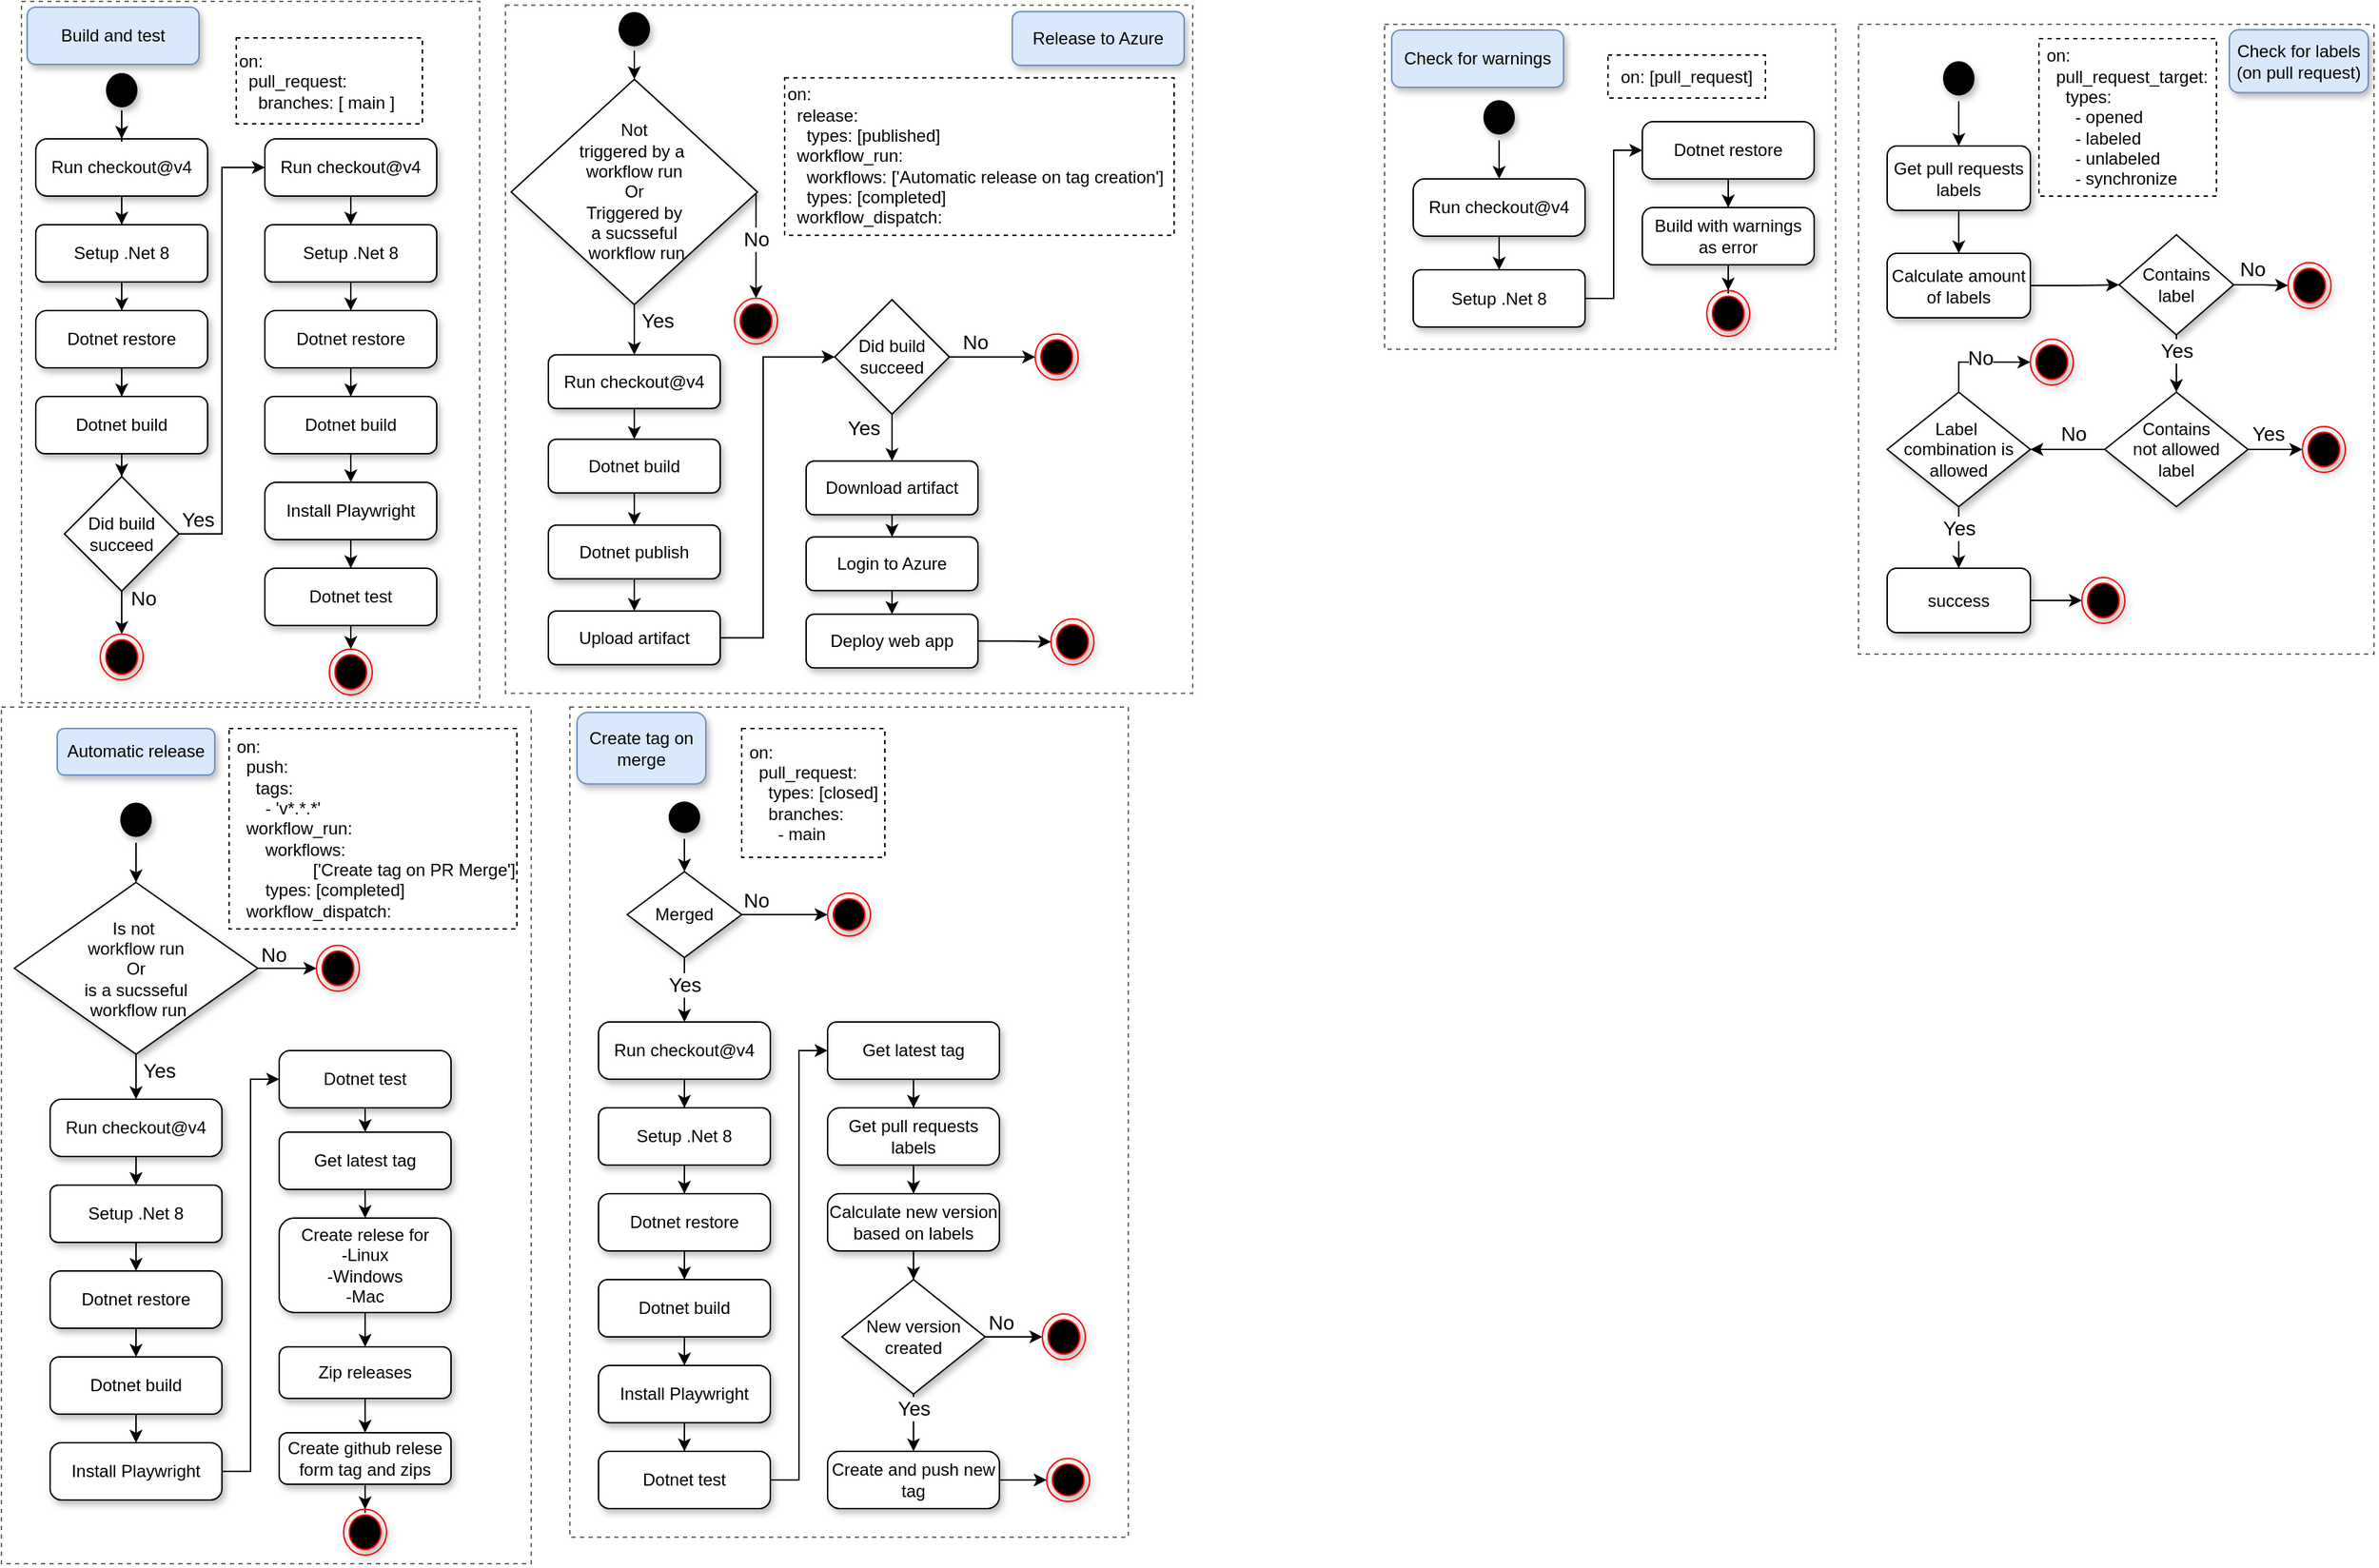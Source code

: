 <mxfile version="25.0.2">
  <diagram name="Page-1" id="opGQl4_MMT8my-eptg-8">
    <mxGraphModel dx="973" dy="649" grid="0" gridSize="10" guides="1" tooltips="1" connect="1" arrows="1" fold="1" page="1" pageScale="1" pageWidth="850" pageHeight="1100" math="0" shadow="0">
      <root>
        <mxCell id="0" />
        <mxCell id="1" parent="0" />
        <mxCell id="ZYwOkiqEYRScWMsETzdc-95" value="" style="rounded=0;whiteSpace=wrap;html=1;fillColor=none;dashed=1;strokeWidth=1;fontColor=#333333;strokeColor=#666666;" parent="1" vertex="1">
          <mxGeometry x="364" y="2.62" width="480" height="480.75" as="geometry" />
        </mxCell>
        <mxCell id="ZYwOkiqEYRScWMsETzdc-55" value="" style="rounded=0;whiteSpace=wrap;html=1;fillColor=none;dashed=1;strokeWidth=1;fontColor=#333333;strokeColor=#666666;" parent="1" vertex="1">
          <mxGeometry x="26" width="320" height="490" as="geometry" />
        </mxCell>
        <mxCell id="ZYwOkiqEYRScWMsETzdc-20" value="" style="rounded=0;whiteSpace=wrap;html=1;fillColor=none;dashed=1;strokeWidth=1;fontColor=#333333;strokeColor=#666666;" parent="1" vertex="1">
          <mxGeometry x="978" y="16" width="315" height="227" as="geometry" />
        </mxCell>
        <mxCell id="NUPaYxcpHXeXiJEivPQf-39" value="" style="rounded=0;whiteSpace=wrap;html=1;fillColor=none;dashed=1;strokeWidth=1;fontColor=#333333;strokeColor=#666666;" parent="1" vertex="1">
          <mxGeometry x="12" y="493" width="370" height="598.5" as="geometry" />
        </mxCell>
        <mxCell id="FF10epxWlDn9avqX-Y1P-94" value="" style="rounded=0;whiteSpace=wrap;html=1;fillColor=none;dashed=1;strokeWidth=1;fontColor=#333333;strokeColor=#666666;" parent="1" vertex="1">
          <mxGeometry x="1309" y="16" width="360" height="440" as="geometry" />
        </mxCell>
        <mxCell id="FF10epxWlDn9avqX-Y1P-9" value="" style="rounded=0;whiteSpace=wrap;html=1;fillColor=none;dashed=1;strokeWidth=1;fontColor=#333333;strokeColor=#666666;" parent="1" vertex="1">
          <mxGeometry x="409" y="493" width="390" height="580" as="geometry" />
        </mxCell>
        <mxCell id="FF10epxWlDn9avqX-Y1P-1" value="Create tag on merge" style="rounded=1;whiteSpace=wrap;html=1;shadow=1;fillColor=#dae8fc;strokeColor=#6c8ebf;" parent="1" vertex="1">
          <mxGeometry x="414" y="496.75" width="90" height="50" as="geometry" />
        </mxCell>
        <mxCell id="FF10epxWlDn9avqX-Y1P-2" value="Automatic release" style="rounded=1;whiteSpace=wrap;html=1;shadow=1;fillColor=#dae8fc;strokeColor=#6c8ebf;" parent="1" vertex="1">
          <mxGeometry x="51" y="508" width="110" height="32.5" as="geometry" />
        </mxCell>
        <mxCell id="FF10epxWlDn9avqX-Y1P-3" value="Check for labels&lt;br&gt;(on pull request)" style="rounded=1;whiteSpace=wrap;html=1;shadow=1;fillColor=#dae8fc;strokeColor=#6c8ebf;" parent="1" vertex="1">
          <mxGeometry x="1568" y="19.75" width="97" height="44" as="geometry" />
        </mxCell>
        <mxCell id="FF10epxWlDn9avqX-Y1P-4" value="B&lt;span style=&quot;background-color: initial;&quot;&gt;uild and test&lt;/span&gt;" style="rounded=1;whiteSpace=wrap;html=1;shadow=1;fillColor=#dae8fc;strokeColor=#6c8ebf;" parent="1" vertex="1">
          <mxGeometry x="30" y="4" width="120" height="40" as="geometry" />
        </mxCell>
        <mxCell id="FF10epxWlDn9avqX-Y1P-5" value="Check for warnings" style="rounded=1;whiteSpace=wrap;html=1;shadow=1;fillColor=#dae8fc;strokeColor=#6c8ebf;" parent="1" vertex="1">
          <mxGeometry x="983" y="20" width="120" height="40" as="geometry" />
        </mxCell>
        <mxCell id="FF10epxWlDn9avqX-Y1P-6" value="Release to Azure" style="rounded=1;whiteSpace=wrap;html=1;shadow=1;fillColor=#dae8fc;strokeColor=#6c8ebf;" parent="1" vertex="1">
          <mxGeometry x="718" y="7.12" width="120" height="37.5" as="geometry" />
        </mxCell>
        <mxCell id="FF10epxWlDn9avqX-Y1P-11" value="&lt;div&gt;&amp;nbsp;on:&lt;/div&gt;&lt;div&gt;&amp;nbsp; &amp;nbsp;pull_request:&lt;/div&gt;&lt;div&gt;&amp;nbsp; &amp;nbsp; &amp;nbsp;types: [closed]&lt;/div&gt;&lt;div&gt;&amp;nbsp; &amp;nbsp; &amp;nbsp;branches:&lt;/div&gt;&lt;div&gt;&amp;nbsp; &amp;nbsp; &amp;nbsp; &amp;nbsp;- main&lt;/div&gt;" style="text;html=1;align=left;verticalAlign=middle;whiteSpace=wrap;rounded=0;strokeColor=default;dashed=1;" parent="1" vertex="1">
          <mxGeometry x="529" y="508" width="100" height="90" as="geometry" />
        </mxCell>
        <mxCell id="FF10epxWlDn9avqX-Y1P-18" value="" style="edgeStyle=orthogonalEdgeStyle;rounded=0;orthogonalLoop=1;jettySize=auto;html=1;" parent="1" source="FF10epxWlDn9avqX-Y1P-12" target="FF10epxWlDn9avqX-Y1P-17" edge="1">
          <mxGeometry relative="1" as="geometry" />
        </mxCell>
        <mxCell id="FF10epxWlDn9avqX-Y1P-19" value="&lt;font style=&quot;font-size: 14px;&quot;&gt;Yes&lt;/font&gt;" style="edgeLabel;html=1;align=center;verticalAlign=middle;resizable=0;points=[];" parent="FF10epxWlDn9avqX-Y1P-18" vertex="1" connectable="0">
          <mxGeometry x="-0.515" y="-3" relative="1" as="geometry">
            <mxPoint x="3" y="8" as="offset" />
          </mxGeometry>
        </mxCell>
        <mxCell id="FF10epxWlDn9avqX-Y1P-12" value="Merged" style="rhombus;whiteSpace=wrap;html=1;shadow=1;" parent="1" vertex="1">
          <mxGeometry x="449" y="608" width="80" height="60" as="geometry" />
        </mxCell>
        <mxCell id="FF10epxWlDn9avqX-Y1P-14" value="" style="endArrow=classic;html=1;rounded=0;exitX=1;exitY=0.5;exitDx=0;exitDy=0;entryX=0;entryY=0.5;entryDx=0;entryDy=0;" parent="1" source="FF10epxWlDn9avqX-Y1P-12" target="FF10epxWlDn9avqX-Y1P-24" edge="1">
          <mxGeometry width="50" height="50" relative="1" as="geometry">
            <mxPoint x="549" y="632.5" as="sourcePoint" />
            <mxPoint x="589" y="633" as="targetPoint" />
          </mxGeometry>
        </mxCell>
        <mxCell id="FF10epxWlDn9avqX-Y1P-16" value="&lt;font style=&quot;font-size: 14px;&quot;&gt;No&lt;/font&gt;" style="edgeLabel;html=1;align=center;verticalAlign=middle;resizable=0;points=[];" parent="FF10epxWlDn9avqX-Y1P-14" vertex="1" connectable="0">
          <mxGeometry x="-0.461" y="1" relative="1" as="geometry">
            <mxPoint x="-6" y="-9" as="offset" />
          </mxGeometry>
        </mxCell>
        <mxCell id="FF10epxWlDn9avqX-Y1P-23" value="" style="edgeStyle=orthogonalEdgeStyle;rounded=0;orthogonalLoop=1;jettySize=auto;html=1;" parent="1" source="FF10epxWlDn9avqX-Y1P-17" target="FF10epxWlDn9avqX-Y1P-22" edge="1">
          <mxGeometry relative="1" as="geometry" />
        </mxCell>
        <mxCell id="FF10epxWlDn9avqX-Y1P-17" value="Run checkout@v4" style="rounded=1;whiteSpace=wrap;html=1;arcSize=20;shadow=1;" parent="1" vertex="1">
          <mxGeometry x="429" y="713" width="120" height="40" as="geometry" />
        </mxCell>
        <mxCell id="FF10epxWlDn9avqX-Y1P-28" value="" style="edgeStyle=orthogonalEdgeStyle;rounded=0;orthogonalLoop=1;jettySize=auto;html=1;" parent="1" source="FF10epxWlDn9avqX-Y1P-22" target="FF10epxWlDn9avqX-Y1P-26" edge="1">
          <mxGeometry relative="1" as="geometry" />
        </mxCell>
        <mxCell id="FF10epxWlDn9avqX-Y1P-22" value="Setup .Net 8" style="rounded=1;whiteSpace=wrap;html=1;arcSize=14;shadow=1;" parent="1" vertex="1">
          <mxGeometry x="429" y="773" width="120" height="40" as="geometry" />
        </mxCell>
        <mxCell id="FF10epxWlDn9avqX-Y1P-24" value="" style="ellipse;html=1;shape=endState;fillColor=#000000;strokeColor=#ff0000;shadow=1;" parent="1" vertex="1">
          <mxGeometry x="589" y="623" width="30" height="30" as="geometry" />
        </mxCell>
        <mxCell id="FF10epxWlDn9avqX-Y1P-30" value="" style="edgeStyle=orthogonalEdgeStyle;rounded=0;orthogonalLoop=1;jettySize=auto;html=1;" parent="1" source="FF10epxWlDn9avqX-Y1P-26" target="FF10epxWlDn9avqX-Y1P-29" edge="1">
          <mxGeometry relative="1" as="geometry" />
        </mxCell>
        <mxCell id="FF10epxWlDn9avqX-Y1P-26" value="Dotnet restore" style="rounded=1;whiteSpace=wrap;html=1;arcSize=19;shadow=1;" parent="1" vertex="1">
          <mxGeometry x="429" y="833" width="120" height="40" as="geometry" />
        </mxCell>
        <mxCell id="FF10epxWlDn9avqX-Y1P-32" value="" style="edgeStyle=orthogonalEdgeStyle;rounded=0;orthogonalLoop=1;jettySize=auto;html=1;" parent="1" source="FF10epxWlDn9avqX-Y1P-29" target="FF10epxWlDn9avqX-Y1P-31" edge="1">
          <mxGeometry relative="1" as="geometry" />
        </mxCell>
        <mxCell id="FF10epxWlDn9avqX-Y1P-29" value="Dotnet build" style="rounded=1;whiteSpace=wrap;html=1;arcSize=16;shadow=1;" parent="1" vertex="1">
          <mxGeometry x="429" y="893" width="120" height="40" as="geometry" />
        </mxCell>
        <mxCell id="FF10epxWlDn9avqX-Y1P-34" value="" style="edgeStyle=orthogonalEdgeStyle;rounded=0;orthogonalLoop=1;jettySize=auto;html=1;" parent="1" source="FF10epxWlDn9avqX-Y1P-31" target="FF10epxWlDn9avqX-Y1P-33" edge="1">
          <mxGeometry relative="1" as="geometry" />
        </mxCell>
        <mxCell id="FF10epxWlDn9avqX-Y1P-31" value="Install Playwright" style="rounded=1;whiteSpace=wrap;html=1;arcSize=20;shadow=1;" parent="1" vertex="1">
          <mxGeometry x="429" y="953" width="120" height="40" as="geometry" />
        </mxCell>
        <mxCell id="FF10epxWlDn9avqX-Y1P-36" value="" style="edgeStyle=orthogonalEdgeStyle;rounded=0;orthogonalLoop=1;jettySize=auto;html=1;" parent="1" source="FF10epxWlDn9avqX-Y1P-33" target="FF10epxWlDn9avqX-Y1P-35" edge="1">
          <mxGeometry relative="1" as="geometry">
            <Array as="points">
              <mxPoint x="569" y="1033" />
              <mxPoint x="569" y="733" />
            </Array>
          </mxGeometry>
        </mxCell>
        <mxCell id="FF10epxWlDn9avqX-Y1P-33" value="Dotnet test" style="rounded=1;whiteSpace=wrap;html=1;arcSize=19;shadow=1;" parent="1" vertex="1">
          <mxGeometry x="429" y="1013" width="120" height="40" as="geometry" />
        </mxCell>
        <mxCell id="FF10epxWlDn9avqX-Y1P-40" value="" style="edgeStyle=orthogonalEdgeStyle;rounded=0;orthogonalLoop=1;jettySize=auto;html=1;" parent="1" source="FF10epxWlDn9avqX-Y1P-35" target="FF10epxWlDn9avqX-Y1P-39" edge="1">
          <mxGeometry relative="1" as="geometry" />
        </mxCell>
        <mxCell id="FF10epxWlDn9avqX-Y1P-35" value="Get latest tag" style="rounded=1;whiteSpace=wrap;html=1;arcSize=16;shadow=1;" parent="1" vertex="1">
          <mxGeometry x="589" y="713" width="120" height="40" as="geometry" />
        </mxCell>
        <mxCell id="FF10epxWlDn9avqX-Y1P-42" value="" style="edgeStyle=orthogonalEdgeStyle;rounded=0;orthogonalLoop=1;jettySize=auto;html=1;" parent="1" source="FF10epxWlDn9avqX-Y1P-39" target="FF10epxWlDn9avqX-Y1P-41" edge="1">
          <mxGeometry relative="1" as="geometry" />
        </mxCell>
        <mxCell id="FF10epxWlDn9avqX-Y1P-39" value="Get pull requests labels" style="rounded=1;whiteSpace=wrap;html=1;arcSize=22;shadow=1;" parent="1" vertex="1">
          <mxGeometry x="589" y="773" width="120" height="40" as="geometry" />
        </mxCell>
        <mxCell id="FF10epxWlDn9avqX-Y1P-46" value="" style="edgeStyle=orthogonalEdgeStyle;rounded=0;orthogonalLoop=1;jettySize=auto;html=1;" parent="1" source="FF10epxWlDn9avqX-Y1P-41" target="FF10epxWlDn9avqX-Y1P-45" edge="1">
          <mxGeometry relative="1" as="geometry" />
        </mxCell>
        <mxCell id="FF10epxWlDn9avqX-Y1P-41" value="Calculate new version based on labels" style="rounded=1;whiteSpace=wrap;html=1;arcSize=21;shadow=1;" parent="1" vertex="1">
          <mxGeometry x="589" y="833" width="120" height="40" as="geometry" />
        </mxCell>
        <mxCell id="FF10epxWlDn9avqX-Y1P-48" value="" style="edgeStyle=orthogonalEdgeStyle;rounded=0;orthogonalLoop=1;jettySize=auto;html=1;entryX=0;entryY=0.5;entryDx=0;entryDy=0;" parent="1" source="FF10epxWlDn9avqX-Y1P-45" target="FF10epxWlDn9avqX-Y1P-89" edge="1">
          <mxGeometry relative="1" as="geometry">
            <mxPoint x="739" y="936.75" as="targetPoint" />
          </mxGeometry>
        </mxCell>
        <mxCell id="FF10epxWlDn9avqX-Y1P-49" value="&lt;font style=&quot;font-size: 14px;&quot;&gt;No&lt;/font&gt;" style="edgeLabel;html=1;align=center;verticalAlign=middle;resizable=0;points=[];" parent="FF10epxWlDn9avqX-Y1P-48" vertex="1" connectable="0">
          <mxGeometry x="-0.322" y="3" relative="1" as="geometry">
            <mxPoint x="-3" y="-7" as="offset" />
          </mxGeometry>
        </mxCell>
        <mxCell id="FF10epxWlDn9avqX-Y1P-51" value="" style="edgeStyle=orthogonalEdgeStyle;rounded=0;orthogonalLoop=1;jettySize=auto;html=1;" parent="1" source="FF10epxWlDn9avqX-Y1P-45" target="FF10epxWlDn9avqX-Y1P-50" edge="1">
          <mxGeometry relative="1" as="geometry" />
        </mxCell>
        <mxCell id="FF10epxWlDn9avqX-Y1P-52" value="&lt;font style=&quot;font-size: 14px;&quot;&gt;Yes&lt;/font&gt;" style="edgeLabel;html=1;align=center;verticalAlign=middle;resizable=0;points=[];" parent="FF10epxWlDn9avqX-Y1P-51" vertex="1" connectable="0">
          <mxGeometry x="-0.506" y="3" relative="1" as="geometry">
            <mxPoint x="-3" as="offset" />
          </mxGeometry>
        </mxCell>
        <mxCell id="FF10epxWlDn9avqX-Y1P-45" value="New version&lt;div&gt;created&lt;/div&gt;" style="rhombus;whiteSpace=wrap;html=1;shadow=1;" parent="1" vertex="1">
          <mxGeometry x="599" y="893" width="100" height="80" as="geometry" />
        </mxCell>
        <mxCell id="Z09F61SQXiZ7SDAautrW-2" value="" style="edgeStyle=orthogonalEdgeStyle;rounded=0;orthogonalLoop=1;jettySize=auto;html=1;" parent="1" source="FF10epxWlDn9avqX-Y1P-50" target="Z09F61SQXiZ7SDAautrW-1" edge="1">
          <mxGeometry relative="1" as="geometry" />
        </mxCell>
        <mxCell id="FF10epxWlDn9avqX-Y1P-50" value="Create and push new tag" style="rounded=1;whiteSpace=wrap;html=1;arcSize=21;glass=0;shadow=1;" parent="1" vertex="1">
          <mxGeometry x="589" y="1013" width="120" height="40" as="geometry" />
        </mxCell>
        <mxCell id="FF10epxWlDn9avqX-Y1P-56" value="&lt;div&gt;&amp;nbsp;on:&lt;/div&gt;&lt;div&gt;&amp;nbsp; &amp;nbsp;pull_request_target:&lt;/div&gt;&lt;div&gt;&amp;nbsp; &amp;nbsp; &amp;nbsp;types:&lt;/div&gt;&lt;div&gt;&amp;nbsp; &amp;nbsp; &amp;nbsp; &amp;nbsp;- opened&lt;/div&gt;&lt;div&gt;&amp;nbsp; &amp;nbsp; &amp;nbsp; &amp;nbsp;- labeled&lt;/div&gt;&lt;div&gt;&amp;nbsp; &amp;nbsp; &amp;nbsp; &amp;nbsp;- unlabeled&lt;/div&gt;&lt;div&gt;&amp;nbsp; &amp;nbsp; &amp;nbsp; &amp;nbsp;- synchronize&lt;/div&gt;" style="text;html=1;align=left;verticalAlign=middle;whiteSpace=wrap;rounded=0;strokeColor=default;dashed=1;" parent="1" vertex="1">
          <mxGeometry x="1435" y="26" width="124" height="110" as="geometry" />
        </mxCell>
        <mxCell id="FF10epxWlDn9avqX-Y1P-60" value="" style="edgeStyle=orthogonalEdgeStyle;rounded=0;orthogonalLoop=1;jettySize=auto;html=1;" parent="1" source="FF10epxWlDn9avqX-Y1P-57" target="FF10epxWlDn9avqX-Y1P-59" edge="1">
          <mxGeometry relative="1" as="geometry" />
        </mxCell>
        <mxCell id="FF10epxWlDn9avqX-Y1P-57" value="Get pull requests labels" style="rounded=1;whiteSpace=wrap;html=1;shadow=1;" parent="1" vertex="1">
          <mxGeometry x="1329" y="101" width="100" height="45" as="geometry" />
        </mxCell>
        <mxCell id="FF10epxWlDn9avqX-Y1P-62" value="" style="edgeStyle=orthogonalEdgeStyle;rounded=0;orthogonalLoop=1;jettySize=auto;html=1;" parent="1" source="FF10epxWlDn9avqX-Y1P-59" target="FF10epxWlDn9avqX-Y1P-61" edge="1">
          <mxGeometry relative="1" as="geometry" />
        </mxCell>
        <mxCell id="FF10epxWlDn9avqX-Y1P-59" value="Calculate amount of labels" style="rounded=1;whiteSpace=wrap;html=1;shadow=1;" parent="1" vertex="1">
          <mxGeometry x="1329" y="176" width="100" height="45" as="geometry" />
        </mxCell>
        <mxCell id="FF10epxWlDn9avqX-Y1P-64" value="" style="edgeStyle=orthogonalEdgeStyle;rounded=0;orthogonalLoop=1;jettySize=auto;html=1;entryX=0;entryY=0.5;entryDx=0;entryDy=0;" parent="1" source="FF10epxWlDn9avqX-Y1P-61" target="FF10epxWlDn9avqX-Y1P-91" edge="1">
          <mxGeometry relative="1" as="geometry">
            <mxPoint x="1621" y="198" as="targetPoint" />
          </mxGeometry>
        </mxCell>
        <mxCell id="FF10epxWlDn9avqX-Y1P-65" value="&lt;font style=&quot;font-size: 14px;&quot;&gt;No&lt;/font&gt;" style="edgeLabel;html=1;align=center;verticalAlign=middle;resizable=0;points=[];" parent="FF10epxWlDn9avqX-Y1P-64" vertex="1" connectable="0">
          <mxGeometry x="-0.513" y="2" relative="1" as="geometry">
            <mxPoint x="3" y="-9" as="offset" />
          </mxGeometry>
        </mxCell>
        <mxCell id="FF10epxWlDn9avqX-Y1P-67" value="" style="edgeStyle=orthogonalEdgeStyle;rounded=0;orthogonalLoop=1;jettySize=auto;html=1;entryX=0.5;entryY=0;entryDx=0;entryDy=0;" parent="1" source="FF10epxWlDn9avqX-Y1P-61" target="FF10epxWlDn9avqX-Y1P-71" edge="1">
          <mxGeometry relative="1" as="geometry">
            <mxPoint x="1531" y="273" as="targetPoint" />
          </mxGeometry>
        </mxCell>
        <mxCell id="FF10epxWlDn9avqX-Y1P-70" value="&lt;font style=&quot;font-size: 14px;&quot;&gt;Yes&lt;/font&gt;" style="edgeLabel;html=1;align=center;verticalAlign=middle;resizable=0;points=[];" parent="FF10epxWlDn9avqX-Y1P-67" vertex="1" connectable="0">
          <mxGeometry x="0.418" y="3" relative="1" as="geometry">
            <mxPoint x="-3" y="-18" as="offset" />
          </mxGeometry>
        </mxCell>
        <mxCell id="FF10epxWlDn9avqX-Y1P-61" value="Contains &lt;br&gt;label" style="rhombus;whiteSpace=wrap;html=1;shadow=1;" parent="1" vertex="1">
          <mxGeometry x="1491" y="163" width="80" height="70" as="geometry" />
        </mxCell>
        <mxCell id="FF10epxWlDn9avqX-Y1P-74" value="" style="edgeStyle=orthogonalEdgeStyle;rounded=0;orthogonalLoop=1;jettySize=auto;html=1;entryX=0;entryY=0.5;entryDx=0;entryDy=0;" parent="1" source="FF10epxWlDn9avqX-Y1P-71" target="FF10epxWlDn9avqX-Y1P-90" edge="1">
          <mxGeometry relative="1" as="geometry">
            <mxPoint x="1621" y="313" as="targetPoint" />
          </mxGeometry>
        </mxCell>
        <mxCell id="FF10epxWlDn9avqX-Y1P-75" value="&lt;font style=&quot;font-size: 14px;&quot;&gt;Yes&lt;/font&gt;" style="edgeLabel;html=1;align=center;verticalAlign=middle;resizable=0;points=[];" parent="FF10epxWlDn9avqX-Y1P-74" vertex="1" connectable="0">
          <mxGeometry x="-0.177" y="3" relative="1" as="geometry">
            <mxPoint x="-4" y="-8" as="offset" />
          </mxGeometry>
        </mxCell>
        <mxCell id="FF10epxWlDn9avqX-Y1P-78" value="" style="edgeStyle=orthogonalEdgeStyle;rounded=0;orthogonalLoop=1;jettySize=auto;html=1;" parent="1" source="FF10epxWlDn9avqX-Y1P-71" target="FF10epxWlDn9avqX-Y1P-77" edge="1">
          <mxGeometry relative="1" as="geometry" />
        </mxCell>
        <mxCell id="FF10epxWlDn9avqX-Y1P-79" value="&lt;font style=&quot;font-size: 14px;&quot;&gt;No&lt;/font&gt;" style="edgeLabel;html=1;align=center;verticalAlign=middle;resizable=0;points=[];" parent="FF10epxWlDn9avqX-Y1P-78" vertex="1" connectable="0">
          <mxGeometry x="-0.42" y="-3" relative="1" as="geometry">
            <mxPoint x="-7" y="-8" as="offset" />
          </mxGeometry>
        </mxCell>
        <mxCell id="FF10epxWlDn9avqX-Y1P-71" value="Contains &lt;br&gt;not allowed&lt;br&gt;&lt;div&gt;label&lt;/div&gt;" style="rhombus;whiteSpace=wrap;html=1;shadow=1;" parent="1" vertex="1">
          <mxGeometry x="1481" y="273" width="100" height="80" as="geometry" />
        </mxCell>
        <mxCell id="FF10epxWlDn9avqX-Y1P-81" value="" style="edgeStyle=orthogonalEdgeStyle;rounded=0;orthogonalLoop=1;jettySize=auto;html=1;entryX=0;entryY=0.5;entryDx=0;entryDy=0;" parent="1" source="FF10epxWlDn9avqX-Y1P-77" target="FF10epxWlDn9avqX-Y1P-80" edge="1">
          <mxGeometry relative="1" as="geometry" />
        </mxCell>
        <mxCell id="FF10epxWlDn9avqX-Y1P-84" value="&lt;font style=&quot;font-size: 14px;&quot;&gt;No&lt;/font&gt;" style="edgeLabel;html=1;align=center;verticalAlign=middle;resizable=0;points=[];" parent="FF10epxWlDn9avqX-Y1P-81" vertex="1" connectable="0">
          <mxGeometry x="-0.138" y="3" relative="1" as="geometry">
            <mxPoint x="5" as="offset" />
          </mxGeometry>
        </mxCell>
        <mxCell id="FF10epxWlDn9avqX-Y1P-86" value="" style="edgeStyle=orthogonalEdgeStyle;rounded=0;orthogonalLoop=1;jettySize=auto;html=1;entryX=0.5;entryY=0;entryDx=0;entryDy=0;" parent="1" source="FF10epxWlDn9avqX-Y1P-77" target="FF10epxWlDn9avqX-Y1P-87" edge="1">
          <mxGeometry relative="1" as="geometry">
            <mxPoint x="1531" y="533" as="targetPoint" />
          </mxGeometry>
        </mxCell>
        <mxCell id="FF10epxWlDn9avqX-Y1P-88" value="&lt;font style=&quot;font-size: 14px;&quot;&gt;Yes&lt;/font&gt;" style="edgeLabel;html=1;align=center;verticalAlign=middle;resizable=0;points=[];" parent="FF10epxWlDn9avqX-Y1P-86" vertex="1" connectable="0">
          <mxGeometry x="-0.293" relative="1" as="geometry">
            <mxPoint as="offset" />
          </mxGeometry>
        </mxCell>
        <mxCell id="FF10epxWlDn9avqX-Y1P-77" value="Label&amp;nbsp;&lt;div&gt;combination is allowed&lt;/div&gt;" style="rhombus;whiteSpace=wrap;html=1;shadow=1;" parent="1" vertex="1">
          <mxGeometry x="1329" y="273" width="100" height="80" as="geometry" />
        </mxCell>
        <mxCell id="FF10epxWlDn9avqX-Y1P-80" value="" style="ellipse;html=1;shape=endState;fillColor=#000000;strokeColor=#ff0000;shadow=1;" parent="1" vertex="1">
          <mxGeometry x="1429" y="236" width="30" height="32" as="geometry" />
        </mxCell>
        <mxCell id="Z09F61SQXiZ7SDAautrW-6" value="" style="edgeStyle=orthogonalEdgeStyle;rounded=0;orthogonalLoop=1;jettySize=auto;html=1;" parent="1" source="FF10epxWlDn9avqX-Y1P-87" target="Z09F61SQXiZ7SDAautrW-5" edge="1">
          <mxGeometry relative="1" as="geometry" />
        </mxCell>
        <mxCell id="FF10epxWlDn9avqX-Y1P-87" value="success" style="rounded=1;whiteSpace=wrap;html=1;shadow=1;" parent="1" vertex="1">
          <mxGeometry x="1329" y="396" width="100" height="45" as="geometry" />
        </mxCell>
        <mxCell id="FF10epxWlDn9avqX-Y1P-89" value="" style="ellipse;html=1;shape=endState;fillColor=#000000;strokeColor=#ff0000;shadow=1;" parent="1" vertex="1">
          <mxGeometry x="739" y="917" width="30" height="32" as="geometry" />
        </mxCell>
        <mxCell id="FF10epxWlDn9avqX-Y1P-90" value="" style="ellipse;html=1;shape=endState;fillColor=#000000;strokeColor=#ff0000;shadow=1;" parent="1" vertex="1">
          <mxGeometry x="1619" y="297" width="30" height="32" as="geometry" />
        </mxCell>
        <mxCell id="FF10epxWlDn9avqX-Y1P-91" value="" style="ellipse;html=1;shape=endState;fillColor=#000000;strokeColor=#ff0000;shadow=1;" parent="1" vertex="1">
          <mxGeometry x="1609" y="182.5" width="30" height="32" as="geometry" />
        </mxCell>
        <mxCell id="NUPaYxcpHXeXiJEivPQf-3" value="&lt;div&gt;&amp;nbsp;on:&lt;/div&gt;&lt;div&gt;&amp;nbsp; &amp;nbsp;push:&lt;/div&gt;&lt;div&gt;&amp;nbsp; &amp;nbsp; &amp;nbsp;tags:&lt;/div&gt;&lt;div&gt;&amp;nbsp; &amp;nbsp; &amp;nbsp; &amp;nbsp;- &#39;v*.*.*&#39;&lt;/div&gt;&lt;div&gt;&amp;nbsp; &amp;nbsp;workflow_run:&lt;/div&gt;&lt;div&gt;&amp;nbsp; &amp;nbsp; &amp;nbsp; &amp;nbsp;workflows:&lt;/div&gt;&lt;div&gt;&lt;span style=&quot;white-space: pre;&quot;&gt;&#x9;&lt;/span&gt;&lt;span style=&quot;white-space: pre;&quot;&gt;&#x9;&lt;/span&gt;&amp;nbsp;[&#39;Create tag on PR Merge&#39;]&lt;/div&gt;&lt;div&gt;&amp;nbsp; &amp;nbsp; &amp;nbsp; &amp;nbsp;types: [completed]&lt;/div&gt;&lt;div&gt;&amp;nbsp; &amp;nbsp;workflow_dispatch:&lt;/div&gt;" style="text;html=1;align=left;verticalAlign=middle;whiteSpace=wrap;rounded=0;strokeColor=default;dashed=1;" parent="1" vertex="1">
          <mxGeometry x="171" y="508" width="201" height="140" as="geometry" />
        </mxCell>
        <mxCell id="NUPaYxcpHXeXiJEivPQf-8" value="" style="edgeStyle=orthogonalEdgeStyle;rounded=0;orthogonalLoop=1;jettySize=auto;html=1;" parent="1" source="NUPaYxcpHXeXiJEivPQf-4" target="NUPaYxcpHXeXiJEivPQf-7" edge="1">
          <mxGeometry relative="1" as="geometry" />
        </mxCell>
        <mxCell id="NUPaYxcpHXeXiJEivPQf-10" value="&lt;font style=&quot;font-size: 14px;&quot;&gt;No&lt;/font&gt;" style="edgeLabel;html=1;align=center;verticalAlign=middle;resizable=0;points=[];" parent="NUPaYxcpHXeXiJEivPQf-8" vertex="1" connectable="0">
          <mxGeometry x="-0.471" y="2" relative="1" as="geometry">
            <mxPoint y="-8" as="offset" />
          </mxGeometry>
        </mxCell>
        <mxCell id="NUPaYxcpHXeXiJEivPQf-12" value="" style="edgeStyle=orthogonalEdgeStyle;rounded=0;orthogonalLoop=1;jettySize=auto;html=1;entryX=0.5;entryY=0;entryDx=0;entryDy=0;" parent="1" source="NUPaYxcpHXeXiJEivPQf-4" target="NUPaYxcpHXeXiJEivPQf-15" edge="1">
          <mxGeometry relative="1" as="geometry">
            <mxPoint x="106" y="773" as="targetPoint" />
          </mxGeometry>
        </mxCell>
        <mxCell id="NUPaYxcpHXeXiJEivPQf-14" value="&lt;font style=&quot;font-size: 14px;&quot;&gt;Yes&lt;/font&gt;" style="edgeLabel;html=1;align=center;verticalAlign=middle;resizable=0;points=[];" parent="NUPaYxcpHXeXiJEivPQf-12" vertex="1" connectable="0">
          <mxGeometry x="-0.411" y="-1" relative="1" as="geometry">
            <mxPoint x="17" y="-3" as="offset" />
          </mxGeometry>
        </mxCell>
        <mxCell id="NUPaYxcpHXeXiJEivPQf-4" value="Is not&amp;nbsp;&lt;div&gt;workflow run&lt;div&gt;Or&lt;/div&gt;&lt;div&gt;is a sucsseful&lt;/div&gt;&lt;div&gt;&amp;nbsp;workflow run&lt;/div&gt;&lt;/div&gt;" style="rhombus;whiteSpace=wrap;html=1;shadow=1;" parent="1" vertex="1">
          <mxGeometry x="21" y="615.5" width="170" height="120" as="geometry" />
        </mxCell>
        <mxCell id="NUPaYxcpHXeXiJEivPQf-7" value="" style="ellipse;html=1;shape=endState;fillColor=#000000;strokeColor=#ff0000;shadow=1;" parent="1" vertex="1">
          <mxGeometry x="232" y="659.5" width="30" height="32" as="geometry" />
        </mxCell>
        <mxCell id="NUPaYxcpHXeXiJEivPQf-15" value="Run checkout@v4" style="rounded=1;whiteSpace=wrap;html=1;arcSize=20;shadow=1;" parent="1" vertex="1">
          <mxGeometry x="46" y="767" width="120" height="40" as="geometry" />
        </mxCell>
        <mxCell id="NUPaYxcpHXeXiJEivPQf-16" value="Setup .Net 8" style="rounded=1;whiteSpace=wrap;html=1;arcSize=14;shadow=1;" parent="1" vertex="1">
          <mxGeometry x="46" y="827" width="120" height="40" as="geometry" />
        </mxCell>
        <mxCell id="NUPaYxcpHXeXiJEivPQf-17" value="Dotnet restore" style="rounded=1;whiteSpace=wrap;html=1;arcSize=19;shadow=1;" parent="1" vertex="1">
          <mxGeometry x="46" y="887" width="120" height="40" as="geometry" />
        </mxCell>
        <mxCell id="NUPaYxcpHXeXiJEivPQf-18" value="Dotnet build" style="rounded=1;whiteSpace=wrap;html=1;arcSize=16;shadow=1;" parent="1" vertex="1">
          <mxGeometry x="46" y="947" width="120" height="40" as="geometry" />
        </mxCell>
        <mxCell id="NUPaYxcpHXeXiJEivPQf-36" style="edgeStyle=orthogonalEdgeStyle;rounded=0;orthogonalLoop=1;jettySize=auto;html=1;entryX=0;entryY=0.5;entryDx=0;entryDy=0;" parent="1" source="NUPaYxcpHXeXiJEivPQf-19" target="NUPaYxcpHXeXiJEivPQf-20" edge="1">
          <mxGeometry relative="1" as="geometry" />
        </mxCell>
        <mxCell id="NUPaYxcpHXeXiJEivPQf-19" value="Install Playwright" style="rounded=1;whiteSpace=wrap;html=1;arcSize=20;shadow=1;" parent="1" vertex="1">
          <mxGeometry x="46" y="1007" width="120" height="40" as="geometry" />
        </mxCell>
        <mxCell id="NUPaYxcpHXeXiJEivPQf-35" value="" style="edgeStyle=orthogonalEdgeStyle;rounded=0;orthogonalLoop=1;jettySize=auto;html=1;entryX=0.5;entryY=0;entryDx=0;entryDy=0;" parent="1" source="NUPaYxcpHXeXiJEivPQf-20" target="NUPaYxcpHXeXiJEivPQf-21" edge="1">
          <mxGeometry relative="1" as="geometry" />
        </mxCell>
        <mxCell id="NUPaYxcpHXeXiJEivPQf-20" value="Dotnet test" style="rounded=1;whiteSpace=wrap;html=1;arcSize=19;shadow=1;" parent="1" vertex="1">
          <mxGeometry x="206" y="733" width="120" height="40" as="geometry" />
        </mxCell>
        <mxCell id="NUPaYxcpHXeXiJEivPQf-29" value="" style="edgeStyle=orthogonalEdgeStyle;rounded=0;orthogonalLoop=1;jettySize=auto;html=1;" parent="1" source="NUPaYxcpHXeXiJEivPQf-21" target="NUPaYxcpHXeXiJEivPQf-28" edge="1">
          <mxGeometry relative="1" as="geometry" />
        </mxCell>
        <mxCell id="NUPaYxcpHXeXiJEivPQf-21" value="Get latest tag" style="rounded=1;whiteSpace=wrap;html=1;arcSize=16;shadow=1;" parent="1" vertex="1">
          <mxGeometry x="206" y="790" width="120" height="40" as="geometry" />
        </mxCell>
        <mxCell id="NUPaYxcpHXeXiJEivPQf-22" value="" style="endArrow=classic;html=1;rounded=0;exitX=0.5;exitY=1;exitDx=0;exitDy=0;" parent="1" source="NUPaYxcpHXeXiJEivPQf-15" target="NUPaYxcpHXeXiJEivPQf-16" edge="1">
          <mxGeometry width="50" height="50" relative="1" as="geometry">
            <mxPoint x="27" y="809.5" as="sourcePoint" />
            <mxPoint x="-23" y="869.5" as="targetPoint" />
          </mxGeometry>
        </mxCell>
        <mxCell id="NUPaYxcpHXeXiJEivPQf-23" value="" style="endArrow=classic;html=1;rounded=0;exitX=0.5;exitY=1;exitDx=0;exitDy=0;" parent="1" source="NUPaYxcpHXeXiJEivPQf-16" target="NUPaYxcpHXeXiJEivPQf-17" edge="1">
          <mxGeometry width="50" height="50" relative="1" as="geometry">
            <mxPoint x="27" y="862" as="sourcePoint" />
            <mxPoint x="-23" y="922" as="targetPoint" />
          </mxGeometry>
        </mxCell>
        <mxCell id="NUPaYxcpHXeXiJEivPQf-24" value="" style="endArrow=classic;html=1;rounded=0;exitX=0.5;exitY=1;exitDx=0;exitDy=0;entryX=0.5;entryY=0;entryDx=0;entryDy=0;" parent="1" source="NUPaYxcpHXeXiJEivPQf-17" target="NUPaYxcpHXeXiJEivPQf-18" edge="1">
          <mxGeometry width="50" height="50" relative="1" as="geometry">
            <mxPoint x="17" y="947" as="sourcePoint" />
            <mxPoint x="-33" y="1007" as="targetPoint" />
          </mxGeometry>
        </mxCell>
        <mxCell id="NUPaYxcpHXeXiJEivPQf-25" value="" style="endArrow=classic;html=1;rounded=0;exitX=0.5;exitY=1;exitDx=0;exitDy=0;entryX=0.5;entryY=0;entryDx=0;entryDy=0;" parent="1" source="NUPaYxcpHXeXiJEivPQf-18" target="NUPaYxcpHXeXiJEivPQf-19" edge="1">
          <mxGeometry width="50" height="50" relative="1" as="geometry">
            <mxPoint x="16" y="1037" as="sourcePoint" />
            <mxPoint x="-34" y="1097" as="targetPoint" />
          </mxGeometry>
        </mxCell>
        <mxCell id="NUPaYxcpHXeXiJEivPQf-31" value="" style="edgeStyle=orthogonalEdgeStyle;rounded=0;orthogonalLoop=1;jettySize=auto;html=1;" parent="1" source="NUPaYxcpHXeXiJEivPQf-28" target="NUPaYxcpHXeXiJEivPQf-30" edge="1">
          <mxGeometry relative="1" as="geometry" />
        </mxCell>
        <mxCell id="NUPaYxcpHXeXiJEivPQf-28" value="Create relese for&lt;div&gt;-Linux&lt;/div&gt;&lt;div&gt;-Windows&lt;/div&gt;&lt;div&gt;-Mac&lt;/div&gt;" style="rounded=1;whiteSpace=wrap;html=1;arcSize=16;shadow=1;" parent="1" vertex="1">
          <mxGeometry x="206" y="850" width="120" height="66" as="geometry" />
        </mxCell>
        <mxCell id="NUPaYxcpHXeXiJEivPQf-33" value="" style="edgeStyle=orthogonalEdgeStyle;rounded=0;orthogonalLoop=1;jettySize=auto;html=1;" parent="1" source="NUPaYxcpHXeXiJEivPQf-30" target="NUPaYxcpHXeXiJEivPQf-32" edge="1">
          <mxGeometry relative="1" as="geometry" />
        </mxCell>
        <mxCell id="NUPaYxcpHXeXiJEivPQf-30" value="Zip releases" style="rounded=1;whiteSpace=wrap;html=1;arcSize=16;shadow=1;" parent="1" vertex="1">
          <mxGeometry x="206" y="940" width="120" height="36" as="geometry" />
        </mxCell>
        <mxCell id="Z09F61SQXiZ7SDAautrW-39" value="" style="edgeStyle=orthogonalEdgeStyle;rounded=0;orthogonalLoop=1;jettySize=auto;html=1;" parent="1" source="NUPaYxcpHXeXiJEivPQf-32" target="Z09F61SQXiZ7SDAautrW-38" edge="1">
          <mxGeometry relative="1" as="geometry" />
        </mxCell>
        <mxCell id="NUPaYxcpHXeXiJEivPQf-32" value="Create github relese form tag and zips" style="rounded=1;whiteSpace=wrap;html=1;arcSize=16;shadow=1;" parent="1" vertex="1">
          <mxGeometry x="206" y="1000" width="120" height="36" as="geometry" />
        </mxCell>
        <mxCell id="ZYwOkiqEYRScWMsETzdc-1" value="on: [pull_request]" style="text;html=1;align=center;verticalAlign=middle;whiteSpace=wrap;rounded=0;shadow=0;dashed=1;strokeColor=default;" parent="1" vertex="1">
          <mxGeometry x="1134" y="37.5" width="110" height="30" as="geometry" />
        </mxCell>
        <mxCell id="ZYwOkiqEYRScWMsETzdc-9" value="" style="edgeStyle=orthogonalEdgeStyle;rounded=0;orthogonalLoop=1;jettySize=auto;html=1;" parent="1" source="ZYwOkiqEYRScWMsETzdc-10" target="ZYwOkiqEYRScWMsETzdc-12" edge="1">
          <mxGeometry relative="1" as="geometry" />
        </mxCell>
        <mxCell id="ZYwOkiqEYRScWMsETzdc-10" value="Run checkout@v4" style="rounded=1;whiteSpace=wrap;html=1;arcSize=20;shadow=1;" parent="1" vertex="1">
          <mxGeometry x="998" y="124" width="120" height="40" as="geometry" />
        </mxCell>
        <mxCell id="ZYwOkiqEYRScWMsETzdc-11" value="" style="edgeStyle=orthogonalEdgeStyle;rounded=0;orthogonalLoop=1;jettySize=auto;html=1;entryX=0;entryY=0.5;entryDx=0;entryDy=0;" parent="1" source="ZYwOkiqEYRScWMsETzdc-12" target="ZYwOkiqEYRScWMsETzdc-13" edge="1">
          <mxGeometry relative="1" as="geometry" />
        </mxCell>
        <mxCell id="ZYwOkiqEYRScWMsETzdc-12" value="Setup .Net 8" style="rounded=1;whiteSpace=wrap;html=1;arcSize=14;shadow=1;" parent="1" vertex="1">
          <mxGeometry x="998" y="187.5" width="120" height="40" as="geometry" />
        </mxCell>
        <mxCell id="ZYwOkiqEYRScWMsETzdc-19" value="" style="edgeStyle=orthogonalEdgeStyle;rounded=0;orthogonalLoop=1;jettySize=auto;html=1;" parent="1" source="ZYwOkiqEYRScWMsETzdc-13" target="ZYwOkiqEYRScWMsETzdc-18" edge="1">
          <mxGeometry relative="1" as="geometry" />
        </mxCell>
        <mxCell id="ZYwOkiqEYRScWMsETzdc-13" value="Dotnet restore" style="rounded=1;whiteSpace=wrap;html=1;arcSize=19;shadow=1;" parent="1" vertex="1">
          <mxGeometry x="1158" y="84" width="120" height="40" as="geometry" />
        </mxCell>
        <mxCell id="Z09F61SQXiZ7SDAautrW-20" value="" style="edgeStyle=orthogonalEdgeStyle;rounded=0;orthogonalLoop=1;jettySize=auto;html=1;" parent="1" source="ZYwOkiqEYRScWMsETzdc-18" target="Z09F61SQXiZ7SDAautrW-19" edge="1">
          <mxGeometry relative="1" as="geometry" />
        </mxCell>
        <mxCell id="ZYwOkiqEYRScWMsETzdc-18" value="Build with warnings as error" style="rounded=1;whiteSpace=wrap;html=1;arcSize=19;shadow=1;" parent="1" vertex="1">
          <mxGeometry x="1158" y="144" width="120" height="40" as="geometry" />
        </mxCell>
        <mxCell id="ZYwOkiqEYRScWMsETzdc-21" value="" style="edgeStyle=orthogonalEdgeStyle;rounded=0;orthogonalLoop=1;jettySize=auto;html=1;" parent="1" source="ZYwOkiqEYRScWMsETzdc-22" target="ZYwOkiqEYRScWMsETzdc-24" edge="1">
          <mxGeometry relative="1" as="geometry" />
        </mxCell>
        <mxCell id="ZYwOkiqEYRScWMsETzdc-22" value="Run checkout@v4" style="rounded=1;whiteSpace=wrap;html=1;arcSize=20;shadow=1;" parent="1" vertex="1">
          <mxGeometry x="36" y="96" width="120" height="40" as="geometry" />
        </mxCell>
        <mxCell id="ZYwOkiqEYRScWMsETzdc-23" value="" style="edgeStyle=orthogonalEdgeStyle;rounded=0;orthogonalLoop=1;jettySize=auto;html=1;" parent="1" source="ZYwOkiqEYRScWMsETzdc-24" target="ZYwOkiqEYRScWMsETzdc-25" edge="1">
          <mxGeometry relative="1" as="geometry" />
        </mxCell>
        <mxCell id="ZYwOkiqEYRScWMsETzdc-24" value="Setup .Net 8" style="rounded=1;whiteSpace=wrap;html=1;arcSize=14;shadow=1;" parent="1" vertex="1">
          <mxGeometry x="36" y="156" width="120" height="40" as="geometry" />
        </mxCell>
        <mxCell id="ZYwOkiqEYRScWMsETzdc-29" value="" style="edgeStyle=orthogonalEdgeStyle;rounded=0;orthogonalLoop=1;jettySize=auto;html=1;" parent="1" source="ZYwOkiqEYRScWMsETzdc-25" target="ZYwOkiqEYRScWMsETzdc-28" edge="1">
          <mxGeometry relative="1" as="geometry" />
        </mxCell>
        <mxCell id="ZYwOkiqEYRScWMsETzdc-25" value="Dotnet restore" style="rounded=1;whiteSpace=wrap;html=1;arcSize=19;shadow=1;" parent="1" vertex="1">
          <mxGeometry x="36" y="216" width="120" height="40" as="geometry" />
        </mxCell>
        <mxCell id="ZYwOkiqEYRScWMsETzdc-27" value="&lt;div&gt;on:&lt;/div&gt;&lt;div&gt;&amp;nbsp; pull_request:&lt;/div&gt;&lt;div style=&quot;&quot;&gt;&amp;nbsp; &amp;nbsp; branches: [ main ]&lt;/div&gt;" style="text;html=1;align=left;verticalAlign=middle;resizable=0;points=[];autosize=1;strokeColor=default;fillColor=none;dashed=1;" parent="1" vertex="1">
          <mxGeometry x="176" y="25.5" width="130" height="60" as="geometry" />
        </mxCell>
        <mxCell id="ZYwOkiqEYRScWMsETzdc-36" style="edgeStyle=orthogonalEdgeStyle;rounded=0;orthogonalLoop=1;jettySize=auto;html=1;entryX=0.5;entryY=0;entryDx=0;entryDy=0;" parent="1" source="ZYwOkiqEYRScWMsETzdc-28" target="ZYwOkiqEYRScWMsETzdc-30" edge="1">
          <mxGeometry relative="1" as="geometry" />
        </mxCell>
        <mxCell id="ZYwOkiqEYRScWMsETzdc-28" value="Dotnet build" style="rounded=1;whiteSpace=wrap;html=1;arcSize=16;shadow=1;" parent="1" vertex="1">
          <mxGeometry x="36" y="276" width="120" height="40" as="geometry" />
        </mxCell>
        <mxCell id="ZYwOkiqEYRScWMsETzdc-50" style="edgeStyle=orthogonalEdgeStyle;rounded=0;orthogonalLoop=1;jettySize=auto;html=1;entryX=0;entryY=0.5;entryDx=0;entryDy=0;" parent="1" source="ZYwOkiqEYRScWMsETzdc-30" target="ZYwOkiqEYRScWMsETzdc-40" edge="1">
          <mxGeometry relative="1" as="geometry" />
        </mxCell>
        <mxCell id="ZYwOkiqEYRScWMsETzdc-51" value="&lt;font style=&quot;font-size: 14px;&quot;&gt;Yes&lt;/font&gt;" style="edgeLabel;html=1;align=center;verticalAlign=middle;resizable=0;points=[];" parent="ZYwOkiqEYRScWMsETzdc-50" vertex="1" connectable="0">
          <mxGeometry x="-0.921" relative="1" as="geometry">
            <mxPoint y="-10" as="offset" />
          </mxGeometry>
        </mxCell>
        <mxCell id="ZYwOkiqEYRScWMsETzdc-53" value="" style="edgeStyle=orthogonalEdgeStyle;rounded=0;orthogonalLoop=1;jettySize=auto;html=1;" parent="1" source="ZYwOkiqEYRScWMsETzdc-30" target="ZYwOkiqEYRScWMsETzdc-31" edge="1">
          <mxGeometry relative="1" as="geometry" />
        </mxCell>
        <mxCell id="ZYwOkiqEYRScWMsETzdc-54" value="&lt;font style=&quot;font-size: 14px;&quot;&gt;No&lt;/font&gt;" style="edgeLabel;html=1;align=center;verticalAlign=middle;resizable=0;points=[];" parent="ZYwOkiqEYRScWMsETzdc-53" vertex="1" connectable="0">
          <mxGeometry x="-0.71" y="1" relative="1" as="geometry">
            <mxPoint x="14" y="-3" as="offset" />
          </mxGeometry>
        </mxCell>
        <mxCell id="ZYwOkiqEYRScWMsETzdc-30" value="Did build succeed" style="rhombus;whiteSpace=wrap;html=1;shadow=1;" parent="1" vertex="1">
          <mxGeometry x="56" y="332" width="80" height="80" as="geometry" />
        </mxCell>
        <mxCell id="ZYwOkiqEYRScWMsETzdc-31" value="" style="ellipse;html=1;shape=endState;fillColor=#000000;strokeColor=#ff0000;shadow=1;" parent="1" vertex="1">
          <mxGeometry x="81" y="442" width="30" height="32" as="geometry" />
        </mxCell>
        <mxCell id="ZYwOkiqEYRScWMsETzdc-39" value="" style="edgeStyle=orthogonalEdgeStyle;rounded=0;orthogonalLoop=1;jettySize=auto;html=1;" parent="1" source="ZYwOkiqEYRScWMsETzdc-40" target="ZYwOkiqEYRScWMsETzdc-42" edge="1">
          <mxGeometry relative="1" as="geometry" />
        </mxCell>
        <mxCell id="ZYwOkiqEYRScWMsETzdc-40" value="Run checkout@v4" style="rounded=1;whiteSpace=wrap;html=1;arcSize=20;shadow=1;" parent="1" vertex="1">
          <mxGeometry x="196" y="96" width="120" height="40" as="geometry" />
        </mxCell>
        <mxCell id="ZYwOkiqEYRScWMsETzdc-41" value="" style="edgeStyle=orthogonalEdgeStyle;rounded=0;orthogonalLoop=1;jettySize=auto;html=1;" parent="1" source="ZYwOkiqEYRScWMsETzdc-42" target="ZYwOkiqEYRScWMsETzdc-44" edge="1">
          <mxGeometry relative="1" as="geometry" />
        </mxCell>
        <mxCell id="ZYwOkiqEYRScWMsETzdc-42" value="Setup .Net 8" style="rounded=1;whiteSpace=wrap;html=1;arcSize=14;shadow=1;" parent="1" vertex="1">
          <mxGeometry x="196" y="156" width="120" height="40" as="geometry" />
        </mxCell>
        <mxCell id="ZYwOkiqEYRScWMsETzdc-43" value="" style="edgeStyle=orthogonalEdgeStyle;rounded=0;orthogonalLoop=1;jettySize=auto;html=1;" parent="1" source="ZYwOkiqEYRScWMsETzdc-44" target="ZYwOkiqEYRScWMsETzdc-46" edge="1">
          <mxGeometry relative="1" as="geometry" />
        </mxCell>
        <mxCell id="ZYwOkiqEYRScWMsETzdc-44" value="Dotnet restore" style="rounded=1;whiteSpace=wrap;html=1;arcSize=19;shadow=1;" parent="1" vertex="1">
          <mxGeometry x="196" y="216" width="120" height="40" as="geometry" />
        </mxCell>
        <mxCell id="ZYwOkiqEYRScWMsETzdc-45" value="" style="edgeStyle=orthogonalEdgeStyle;rounded=0;orthogonalLoop=1;jettySize=auto;html=1;" parent="1" source="ZYwOkiqEYRScWMsETzdc-46" target="ZYwOkiqEYRScWMsETzdc-48" edge="1">
          <mxGeometry relative="1" as="geometry" />
        </mxCell>
        <mxCell id="ZYwOkiqEYRScWMsETzdc-46" value="Dotnet build" style="rounded=1;whiteSpace=wrap;html=1;arcSize=16;shadow=1;" parent="1" vertex="1">
          <mxGeometry x="196" y="276" width="120" height="40" as="geometry" />
        </mxCell>
        <mxCell id="ZYwOkiqEYRScWMsETzdc-47" value="" style="edgeStyle=orthogonalEdgeStyle;rounded=0;orthogonalLoop=1;jettySize=auto;html=1;" parent="1" source="ZYwOkiqEYRScWMsETzdc-48" target="ZYwOkiqEYRScWMsETzdc-49" edge="1">
          <mxGeometry relative="1" as="geometry" />
        </mxCell>
        <mxCell id="ZYwOkiqEYRScWMsETzdc-48" value="Install Playwright" style="rounded=1;whiteSpace=wrap;html=1;arcSize=20;shadow=1;" parent="1" vertex="1">
          <mxGeometry x="196" y="336" width="120" height="40" as="geometry" />
        </mxCell>
        <mxCell id="Z09F61SQXiZ7SDAautrW-29" value="" style="edgeStyle=orthogonalEdgeStyle;rounded=0;orthogonalLoop=1;jettySize=auto;html=1;" parent="1" source="ZYwOkiqEYRScWMsETzdc-49" target="Z09F61SQXiZ7SDAautrW-28" edge="1">
          <mxGeometry relative="1" as="geometry">
            <Array as="points">
              <mxPoint x="256" y="445" />
              <mxPoint x="256" y="445" />
            </Array>
          </mxGeometry>
        </mxCell>
        <mxCell id="ZYwOkiqEYRScWMsETzdc-49" value="Dotnet test" style="rounded=1;whiteSpace=wrap;html=1;arcSize=19;shadow=1;" parent="1" vertex="1">
          <mxGeometry x="196" y="396" width="120" height="40" as="geometry" />
        </mxCell>
        <mxCell id="ZYwOkiqEYRScWMsETzdc-59" value="" style="edgeStyle=orthogonalEdgeStyle;rounded=0;orthogonalLoop=1;jettySize=auto;html=1;exitX=1;exitY=0.5;exitDx=0;exitDy=0;" parent="1" source="ZYwOkiqEYRScWMsETzdc-63" target="ZYwOkiqEYRScWMsETzdc-64" edge="1">
          <mxGeometry relative="1" as="geometry">
            <Array as="points">
              <mxPoint x="539" y="180.37" />
              <mxPoint x="539" y="180.37" />
            </Array>
          </mxGeometry>
        </mxCell>
        <mxCell id="ZYwOkiqEYRScWMsETzdc-60" value="&lt;font style=&quot;font-size: 14px;&quot;&gt;No&lt;/font&gt;" style="edgeLabel;html=1;align=center;verticalAlign=middle;resizable=0;points=[];" parent="ZYwOkiqEYRScWMsETzdc-59" vertex="1" connectable="0">
          <mxGeometry x="-0.471" y="2" relative="1" as="geometry">
            <mxPoint x="-2" y="14" as="offset" />
          </mxGeometry>
        </mxCell>
        <mxCell id="ZYwOkiqEYRScWMsETzdc-61" value="" style="edgeStyle=orthogonalEdgeStyle;rounded=0;orthogonalLoop=1;jettySize=auto;html=1;entryX=0.5;entryY=0;entryDx=0;entryDy=0;" parent="1" source="ZYwOkiqEYRScWMsETzdc-63" target="ZYwOkiqEYRScWMsETzdc-66" edge="1">
          <mxGeometry relative="1" as="geometry">
            <mxPoint x="454" y="243.37" as="targetPoint" />
          </mxGeometry>
        </mxCell>
        <mxCell id="ZYwOkiqEYRScWMsETzdc-62" value="&lt;font style=&quot;font-size: 14px;&quot;&gt;Yes&lt;/font&gt;" style="edgeLabel;html=1;align=center;verticalAlign=middle;resizable=0;points=[];" parent="ZYwOkiqEYRScWMsETzdc-61" vertex="1" connectable="0">
          <mxGeometry x="-0.411" y="-1" relative="1" as="geometry">
            <mxPoint x="17" y="-3" as="offset" />
          </mxGeometry>
        </mxCell>
        <mxCell id="ZYwOkiqEYRScWMsETzdc-63" value="Not&lt;div&gt;triggered&amp;nbsp;&lt;span style=&quot;background-color: initial;&quot;&gt;by a&amp;nbsp;&lt;/span&gt;&lt;div&gt;&lt;div&gt;workflow run&lt;div&gt;Or&lt;/div&gt;&lt;div&gt;Triggered by&lt;/div&gt;&lt;div&gt;a sucsseful&lt;/div&gt;&lt;div&gt;&amp;nbsp;workflow run&lt;/div&gt;&lt;/div&gt;&lt;/div&gt;&lt;/div&gt;" style="rhombus;whiteSpace=wrap;html=1;shadow=1;" parent="1" vertex="1">
          <mxGeometry x="368" y="54.37" width="172" height="157.5" as="geometry" />
        </mxCell>
        <mxCell id="ZYwOkiqEYRScWMsETzdc-64" value="" style="ellipse;html=1;shape=endState;fillColor=#000000;strokeColor=#ff0000;shadow=1;" parent="1" vertex="1">
          <mxGeometry x="524" y="207.37" width="30" height="32" as="geometry" />
        </mxCell>
        <mxCell id="ZYwOkiqEYRScWMsETzdc-68" value="" style="edgeStyle=orthogonalEdgeStyle;rounded=0;orthogonalLoop=1;jettySize=auto;html=1;" parent="1" source="ZYwOkiqEYRScWMsETzdc-66" target="ZYwOkiqEYRScWMsETzdc-67" edge="1">
          <mxGeometry relative="1" as="geometry" />
        </mxCell>
        <mxCell id="ZYwOkiqEYRScWMsETzdc-66" value="Run checkout@v4" style="rounded=1;whiteSpace=wrap;html=1;shadow=1;" parent="1" vertex="1">
          <mxGeometry x="394" y="246.87" width="120" height="37.5" as="geometry" />
        </mxCell>
        <mxCell id="ZYwOkiqEYRScWMsETzdc-70" value="" style="edgeStyle=orthogonalEdgeStyle;rounded=0;orthogonalLoop=1;jettySize=auto;html=1;" parent="1" source="ZYwOkiqEYRScWMsETzdc-67" target="ZYwOkiqEYRScWMsETzdc-69" edge="1">
          <mxGeometry relative="1" as="geometry" />
        </mxCell>
        <mxCell id="ZYwOkiqEYRScWMsETzdc-67" value="Dotnet build" style="rounded=1;whiteSpace=wrap;html=1;shadow=1;" parent="1" vertex="1">
          <mxGeometry x="394" y="305.87" width="120" height="37.5" as="geometry" />
        </mxCell>
        <mxCell id="ZYwOkiqEYRScWMsETzdc-72" value="" style="edgeStyle=orthogonalEdgeStyle;rounded=0;orthogonalLoop=1;jettySize=auto;html=1;" parent="1" source="ZYwOkiqEYRScWMsETzdc-69" target="ZYwOkiqEYRScWMsETzdc-71" edge="1">
          <mxGeometry relative="1" as="geometry" />
        </mxCell>
        <mxCell id="ZYwOkiqEYRScWMsETzdc-69" value="Dotnet publish" style="rounded=1;whiteSpace=wrap;html=1;shadow=1;" parent="1" vertex="1">
          <mxGeometry x="394" y="365.87" width="120" height="37.5" as="geometry" />
        </mxCell>
        <mxCell id="ZYwOkiqEYRScWMsETzdc-77" value="" style="edgeStyle=orthogonalEdgeStyle;rounded=0;orthogonalLoop=1;jettySize=auto;html=1;entryX=0;entryY=0.5;entryDx=0;entryDy=0;" parent="1" source="ZYwOkiqEYRScWMsETzdc-71" target="ZYwOkiqEYRScWMsETzdc-76" edge="1">
          <mxGeometry relative="1" as="geometry">
            <Array as="points">
              <mxPoint x="544" y="444.37" />
              <mxPoint x="544" y="248.37" />
            </Array>
          </mxGeometry>
        </mxCell>
        <mxCell id="ZYwOkiqEYRScWMsETzdc-71" value="Upload artifact" style="rounded=1;whiteSpace=wrap;html=1;shadow=1;" parent="1" vertex="1">
          <mxGeometry x="394" y="425.87" width="120" height="37.5" as="geometry" />
        </mxCell>
        <mxCell id="ZYwOkiqEYRScWMsETzdc-82" style="edgeStyle=orthogonalEdgeStyle;rounded=0;orthogonalLoop=1;jettySize=auto;html=1;entryX=0.5;entryY=0;entryDx=0;entryDy=0;" parent="1" source="ZYwOkiqEYRScWMsETzdc-76" target="ZYwOkiqEYRScWMsETzdc-81" edge="1">
          <mxGeometry relative="1" as="geometry" />
        </mxCell>
        <mxCell id="ZYwOkiqEYRScWMsETzdc-83" value="&lt;font style=&quot;font-size: 14px;&quot;&gt;Yes&lt;/font&gt;" style="edgeLabel;html=1;align=center;verticalAlign=middle;resizable=0;points=[];" parent="ZYwOkiqEYRScWMsETzdc-82" vertex="1" connectable="0">
          <mxGeometry x="-0.901" relative="1" as="geometry">
            <mxPoint x="-20" y="7" as="offset" />
          </mxGeometry>
        </mxCell>
        <mxCell id="ZYwOkiqEYRScWMsETzdc-93" value="" style="edgeStyle=orthogonalEdgeStyle;rounded=0;orthogonalLoop=1;jettySize=auto;html=1;" parent="1" source="ZYwOkiqEYRScWMsETzdc-76" target="ZYwOkiqEYRScWMsETzdc-80" edge="1">
          <mxGeometry relative="1" as="geometry" />
        </mxCell>
        <mxCell id="ZYwOkiqEYRScWMsETzdc-94" value="&lt;font style=&quot;font-size: 14px;&quot;&gt;No&lt;/font&gt;" style="edgeLabel;html=1;align=center;verticalAlign=middle;resizable=0;points=[];" parent="ZYwOkiqEYRScWMsETzdc-93" vertex="1" connectable="0">
          <mxGeometry x="-0.416" relative="1" as="geometry">
            <mxPoint y="-11" as="offset" />
          </mxGeometry>
        </mxCell>
        <mxCell id="ZYwOkiqEYRScWMsETzdc-76" value="Did build&lt;div&gt;succeed&lt;/div&gt;" style="rhombus;whiteSpace=wrap;html=1;rounded=0;shadow=1;" parent="1" vertex="1">
          <mxGeometry x="594" y="208.37" width="80" height="80" as="geometry" />
        </mxCell>
        <mxCell id="ZYwOkiqEYRScWMsETzdc-80" value="" style="ellipse;html=1;shape=endState;fillColor=#000000;strokeColor=#ff0000;shadow=1;" parent="1" vertex="1">
          <mxGeometry x="734" y="232.37" width="30" height="32" as="geometry" />
        </mxCell>
        <mxCell id="ZYwOkiqEYRScWMsETzdc-85" value="" style="edgeStyle=orthogonalEdgeStyle;rounded=0;orthogonalLoop=1;jettySize=auto;html=1;" parent="1" source="ZYwOkiqEYRScWMsETzdc-81" target="ZYwOkiqEYRScWMsETzdc-84" edge="1">
          <mxGeometry relative="1" as="geometry" />
        </mxCell>
        <mxCell id="ZYwOkiqEYRScWMsETzdc-81" value="Download artifact" style="rounded=1;whiteSpace=wrap;html=1;shadow=1;" parent="1" vertex="1">
          <mxGeometry x="574" y="321.12" width="120" height="37.5" as="geometry" />
        </mxCell>
        <mxCell id="ZYwOkiqEYRScWMsETzdc-87" value="" style="edgeStyle=orthogonalEdgeStyle;rounded=0;orthogonalLoop=1;jettySize=auto;html=1;" parent="1" source="ZYwOkiqEYRScWMsETzdc-84" target="ZYwOkiqEYRScWMsETzdc-86" edge="1">
          <mxGeometry relative="1" as="geometry" />
        </mxCell>
        <mxCell id="ZYwOkiqEYRScWMsETzdc-84" value="Login to Azure" style="rounded=1;whiteSpace=wrap;html=1;shadow=1;" parent="1" vertex="1">
          <mxGeometry x="574" y="374.12" width="120" height="37.5" as="geometry" />
        </mxCell>
        <mxCell id="Z09F61SQXiZ7SDAautrW-11" value="" style="edgeStyle=orthogonalEdgeStyle;rounded=0;orthogonalLoop=1;jettySize=auto;html=1;" parent="1" source="ZYwOkiqEYRScWMsETzdc-86" target="Z09F61SQXiZ7SDAautrW-10" edge="1">
          <mxGeometry relative="1" as="geometry" />
        </mxCell>
        <mxCell id="ZYwOkiqEYRScWMsETzdc-86" value="Deploy web app" style="rounded=1;whiteSpace=wrap;html=1;shadow=1;" parent="1" vertex="1">
          <mxGeometry x="574" y="428.12" width="120" height="37.5" as="geometry" />
        </mxCell>
        <mxCell id="Z09F61SQXiZ7SDAautrW-1" value="" style="ellipse;html=1;shape=endState;fillColor=#000000;strokeColor=#ff0000;shadow=1;" parent="1" vertex="1">
          <mxGeometry x="742" y="1018" width="30" height="30" as="geometry" />
        </mxCell>
        <mxCell id="Z09F61SQXiZ7SDAautrW-4" value="" style="edgeStyle=orthogonalEdgeStyle;rounded=0;orthogonalLoop=1;jettySize=auto;html=1;" parent="1" source="Z09F61SQXiZ7SDAautrW-3" target="FF10epxWlDn9avqX-Y1P-12" edge="1">
          <mxGeometry relative="1" as="geometry" />
        </mxCell>
        <mxCell id="Z09F61SQXiZ7SDAautrW-3" value="" style="ellipse;html=1;shape=endState;fillColor=#000000;strokeColor=none;shadow=1;" parent="1" vertex="1">
          <mxGeometry x="474" y="555" width="30" height="30" as="geometry" />
        </mxCell>
        <mxCell id="Z09F61SQXiZ7SDAautrW-5" value="" style="ellipse;html=1;shape=endState;fillColor=#000000;strokeColor=#ff0000;shadow=1;" parent="1" vertex="1">
          <mxGeometry x="1465" y="402.5" width="30" height="32" as="geometry" />
        </mxCell>
        <mxCell id="Z09F61SQXiZ7SDAautrW-37" style="edgeStyle=orthogonalEdgeStyle;rounded=0;orthogonalLoop=1;jettySize=auto;html=1;entryX=0.5;entryY=0;entryDx=0;entryDy=0;" parent="1" source="Z09F61SQXiZ7SDAautrW-7" target="FF10epxWlDn9avqX-Y1P-57" edge="1">
          <mxGeometry relative="1" as="geometry" />
        </mxCell>
        <mxCell id="Z09F61SQXiZ7SDAautrW-7" value="" style="ellipse;html=1;shape=endState;fillColor=#000000;strokeColor=none;shadow=1;" parent="1" vertex="1">
          <mxGeometry x="1364" y="37.75" width="30" height="32" as="geometry" />
        </mxCell>
        <mxCell id="Z09F61SQXiZ7SDAautrW-10" value="" style="ellipse;html=1;shape=endState;fillColor=#000000;strokeColor=#ff0000;shadow=1;" parent="1" vertex="1">
          <mxGeometry x="745" y="431.37" width="30" height="32" as="geometry" />
        </mxCell>
        <mxCell id="HHw_KjHteEgUEr2sR8Zi-1" value="" style="edgeStyle=orthogonalEdgeStyle;rounded=0;orthogonalLoop=1;jettySize=auto;html=1;" edge="1" parent="1" source="Z09F61SQXiZ7SDAautrW-12" target="ZYwOkiqEYRScWMsETzdc-63">
          <mxGeometry relative="1" as="geometry" />
        </mxCell>
        <mxCell id="Z09F61SQXiZ7SDAautrW-12" value="" style="ellipse;html=1;shape=endState;fillColor=#000000;strokeColor=none;shadow=1;" parent="1" vertex="1">
          <mxGeometry x="439" y="3.37" width="30" height="32" as="geometry" />
        </mxCell>
        <mxCell id="Z09F61SQXiZ7SDAautrW-16" value="&lt;div style=&quot;text-wrap: nowrap;&quot;&gt;on:&lt;/div&gt;&lt;div style=&quot;text-wrap: nowrap;&quot;&gt;&amp;nbsp; release:&lt;/div&gt;&lt;div style=&quot;text-wrap: nowrap;&quot;&gt;&amp;nbsp; &amp;nbsp; types: [published]&lt;/div&gt;&lt;div style=&quot;text-wrap: nowrap;&quot;&gt;&amp;nbsp; workflow_run:&lt;/div&gt;&lt;div style=&quot;text-wrap: nowrap;&quot;&gt;&amp;nbsp; &amp;nbsp; workflows: [&#39;Automatic release on tag creation&#39;]&lt;/div&gt;&lt;div style=&quot;text-wrap: nowrap;&quot;&gt;&amp;nbsp; &amp;nbsp; types: [completed]&lt;/div&gt;&lt;div style=&quot;text-wrap: nowrap;&quot;&gt;&amp;nbsp; workflow_dispatch:&lt;/div&gt;" style="text;html=1;align=left;verticalAlign=middle;whiteSpace=wrap;rounded=0;dashed=1;strokeColor=default;" parent="1" vertex="1">
          <mxGeometry x="559" y="53.37" width="272" height="110" as="geometry" />
        </mxCell>
        <mxCell id="Z09F61SQXiZ7SDAautrW-19" value="" style="ellipse;html=1;shape=endState;fillColor=#000000;strokeColor=#ff0000;shadow=1;" parent="1" vertex="1">
          <mxGeometry x="1203" y="202" width="30" height="32" as="geometry" />
        </mxCell>
        <mxCell id="Z09F61SQXiZ7SDAautrW-25" style="edgeStyle=orthogonalEdgeStyle;rounded=0;orthogonalLoop=1;jettySize=auto;html=1;" parent="1" source="Z09F61SQXiZ7SDAautrW-21" target="ZYwOkiqEYRScWMsETzdc-10" edge="1">
          <mxGeometry relative="1" as="geometry" />
        </mxCell>
        <mxCell id="Z09F61SQXiZ7SDAautrW-21" value="" style="ellipse;html=1;shape=endState;fillColor=#000000;strokeColor=none;shadow=1;" parent="1" vertex="1">
          <mxGeometry x="1043" y="65" width="30" height="32" as="geometry" />
        </mxCell>
        <mxCell id="Z09F61SQXiZ7SDAautrW-28" value="" style="ellipse;html=1;shape=endState;fillColor=#000000;strokeColor=#ff0000;shadow=1;" parent="1" vertex="1">
          <mxGeometry x="241" y="452.5" width="30" height="32" as="geometry" />
        </mxCell>
        <mxCell id="Z09F61SQXiZ7SDAautrW-33" style="edgeStyle=orthogonalEdgeStyle;rounded=0;orthogonalLoop=1;jettySize=auto;html=1;" parent="1" source="Z09F61SQXiZ7SDAautrW-30" target="ZYwOkiqEYRScWMsETzdc-22" edge="1">
          <mxGeometry relative="1" as="geometry" />
        </mxCell>
        <mxCell id="Z09F61SQXiZ7SDAautrW-30" value="" style="ellipse;html=1;shape=endState;fillColor=#000000;strokeColor=none;shadow=1;" parent="1" vertex="1">
          <mxGeometry x="81" y="46" width="30" height="32" as="geometry" />
        </mxCell>
        <mxCell id="Z09F61SQXiZ7SDAautrW-38" value="" style="ellipse;html=1;shape=endState;fillColor=#000000;strokeColor=#ff0000;shadow=1;" parent="1" vertex="1">
          <mxGeometry x="251" y="1053.5" width="30" height="32" as="geometry" />
        </mxCell>
        <mxCell id="Z09F61SQXiZ7SDAautrW-41" style="edgeStyle=orthogonalEdgeStyle;rounded=0;orthogonalLoop=1;jettySize=auto;html=1;" parent="1" source="Z09F61SQXiZ7SDAautrW-40" target="NUPaYxcpHXeXiJEivPQf-4" edge="1">
          <mxGeometry relative="1" as="geometry" />
        </mxCell>
        <mxCell id="Z09F61SQXiZ7SDAautrW-40" value="" style="ellipse;html=1;shape=endState;fillColor=#000000;strokeColor=none;shadow=1;" parent="1" vertex="1">
          <mxGeometry x="91" y="555.75" width="30" height="32" as="geometry" />
        </mxCell>
      </root>
    </mxGraphModel>
  </diagram>
</mxfile>
